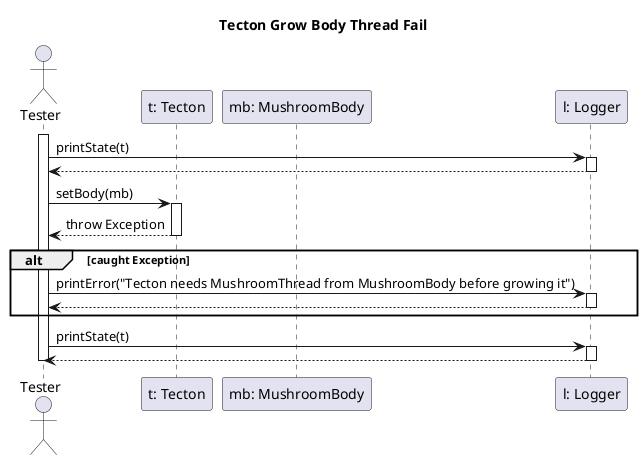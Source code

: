 @startuml tectonGrowBodyTest

title Tecton Grow Body Thread Fail

actor "Tester" as ts
participant "t: Tecton" as t
participant "mb: MushroomBody" as mb
participant "l: Logger" as l

activate ts

ts -> l: printState(t)
activate l
ts <-- l
deactivate l

ts -> t: setBody(mb)
activate t

ts <-- t: throw Exception
deactivate t

alt caught Exception
    ts -> l: printError("Tecton needs MushroomThread from MushroomBody before growing it")
    activate l
    ts <-- l
    deactivate l    
end

ts -> l: printState(t)
activate l
ts <-- l
deactivate l

deactivate ts

@enduml